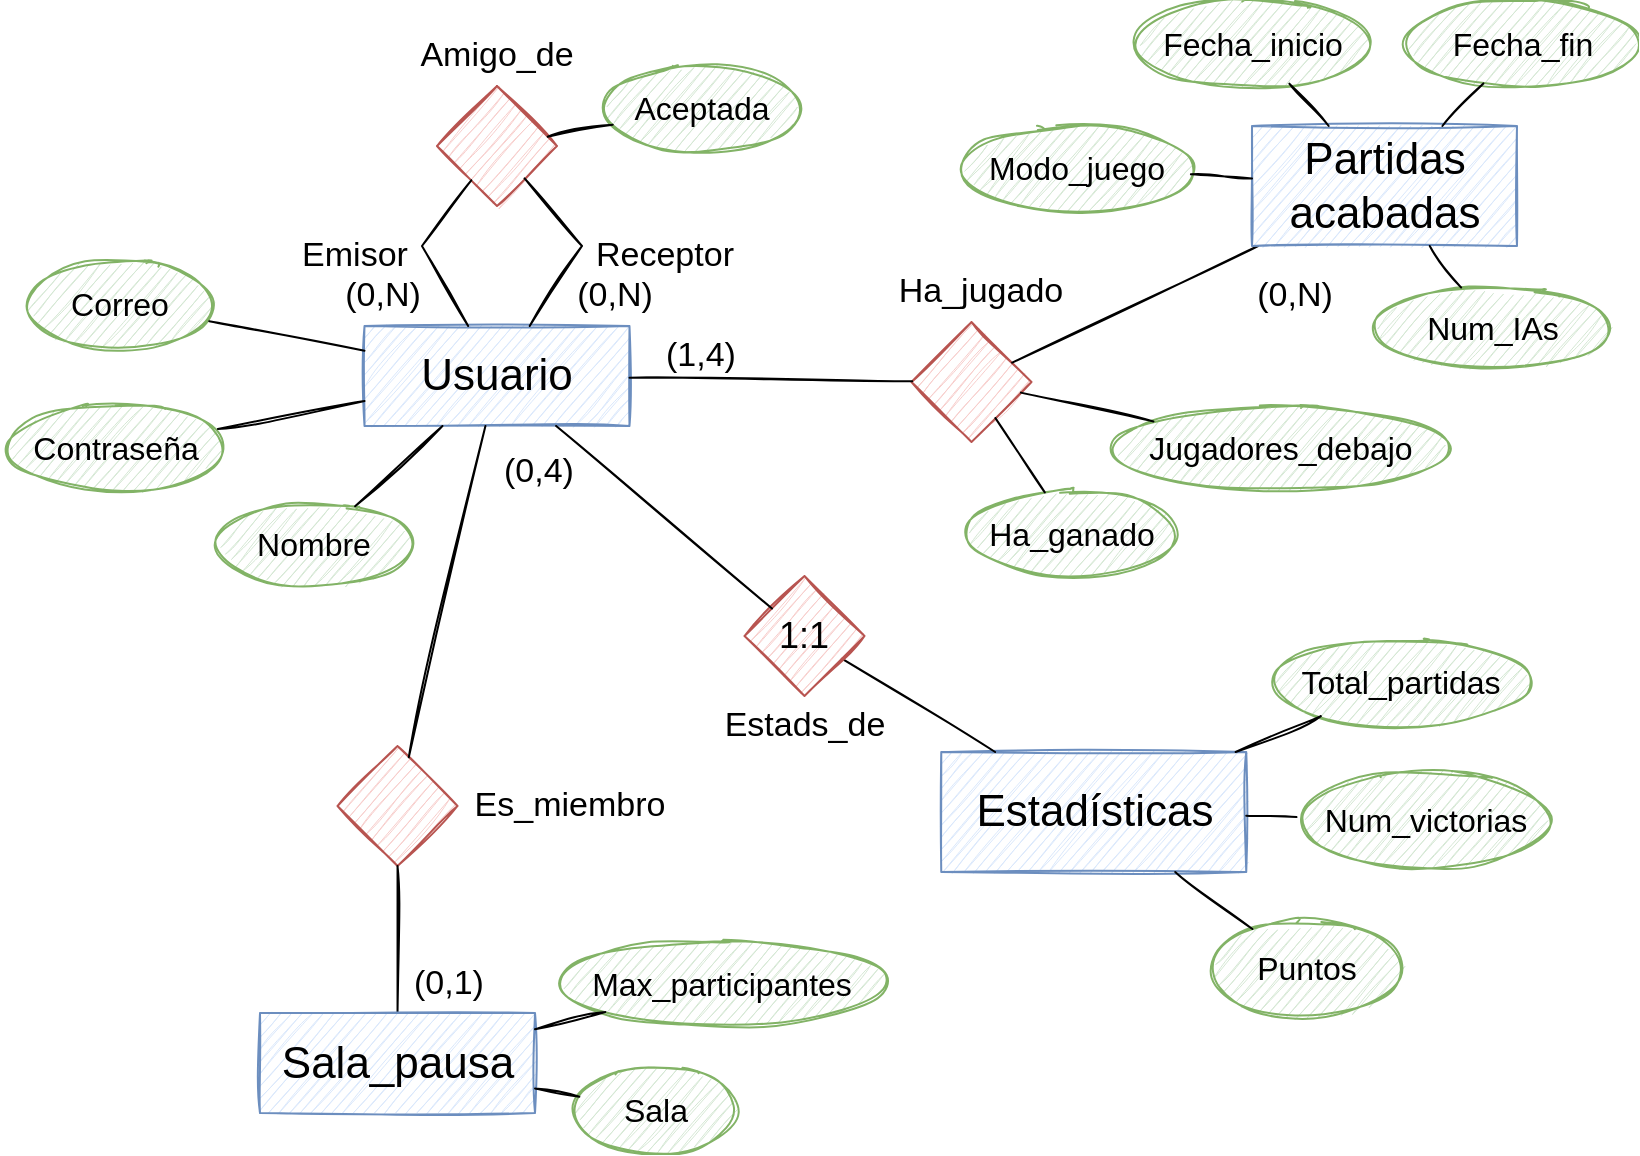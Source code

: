 <mxfile version="16.5.1" type="device" pages="3"><diagram id="R2lEEEUBdFMjLlhIrx00" name="Esquema E/R"><mxGraphModel dx="2802" dy="1965" grid="1" gridSize="10" guides="1" tooltips="1" connect="1" arrows="1" fold="1" page="1" pageScale="1" pageWidth="850" pageHeight="1100" background="none" math="0" shadow="0" extFonts="Permanent Marker^https://fonts.googleapis.com/css?family=Permanent+Marker"><root><mxCell id="0"/><mxCell id="1" parent="0"/><mxCell id="PcrX79Uv9mxXDJFibq5j-2" value="Usuario" style="whiteSpace=wrap;html=1;fontSize=22;fillColor=#dae8fc;strokeColor=#6c8ebf;sketch=1;" parent="1" vertex="1"><mxGeometry x="-1378.75" y="-780" width="132.5" height="50" as="geometry"/></mxCell><mxCell id="PcrX79Uv9mxXDJFibq5j-13" value="Contraseña" style="ellipse;whiteSpace=wrap;html=1;shadow=0;glass=0;fontSize=16;fillColor=#d5e8d4;strokeColor=#82b366;sketch=1;" parent="1" vertex="1"><mxGeometry x="-1560" y="-740.5" width="113.75" height="43" as="geometry"/></mxCell><mxCell id="PcrX79Uv9mxXDJFibq5j-15" style="rounded=0;orthogonalLoop=1;jettySize=auto;html=1;endArrow=none;endFill=0;sketch=1;" parent="1" source="PcrX79Uv9mxXDJFibq5j-13" target="PcrX79Uv9mxXDJFibq5j-2" edge="1"><mxGeometry relative="1" as="geometry"><mxPoint x="-1247.83" y="-732.645" as="sourcePoint"/><mxPoint x="-1295.87" y="-716.062" as="targetPoint"/></mxGeometry></mxCell><mxCell id="PcrX79Uv9mxXDJFibq5j-18" value="" style="rhombus;whiteSpace=wrap;html=1;fontSize=18;fillColor=#f8cecc;strokeColor=#b85450;sketch=1;" parent="1" vertex="1"><mxGeometry x="-1392.24" y="-570" width="60" height="60" as="geometry"/></mxCell><mxCell id="PcrX79Uv9mxXDJFibq5j-19" value="" style="rounded=0;orthogonalLoop=1;jettySize=auto;html=1;endArrow=none;endFill=0;sketch=1;" parent="1" source="PcrX79Uv9mxXDJFibq5j-18" target="PcrX79Uv9mxXDJFibq5j-2" edge="1"><mxGeometry relative="1" as="geometry"><mxPoint x="-1526.885" y="-773.255" as="sourcePoint"/><mxPoint x="-1586.002" y="-941.07" as="targetPoint"/></mxGeometry></mxCell><mxCell id="PcrX79Uv9mxXDJFibq5j-20" value="" style="rounded=0;orthogonalLoop=1;jettySize=auto;html=1;endArrow=none;endFill=0;sketch=1;startArrow=none;startFill=0;startSize=10;endSize=13;" parent="1" source="PcrX79Uv9mxXDJFibq5j-18" target="G5YmVYQxCGlcLifEDG54-26" edge="1"><mxGeometry relative="1" as="geometry"><mxPoint x="-1362.249" y="-490.001" as="sourcePoint"/><mxPoint x="-1370.924" y="-330" as="targetPoint"/></mxGeometry></mxCell><mxCell id="PcrX79Uv9mxXDJFibq5j-21" value="Es_miembro" style="text;html=1;strokeColor=none;fillColor=none;align=center;verticalAlign=middle;whiteSpace=wrap;rounded=0;fontSize=17;" parent="1" vertex="1"><mxGeometry x="-1316" y="-555" width="80" height="30" as="geometry"/></mxCell><mxCell id="PcrX79Uv9mxXDJFibq5j-22" value="Correo" style="ellipse;whiteSpace=wrap;html=1;shadow=0;glass=0;fontSize=16;fillColor=#d5e8d4;strokeColor=#82b366;sketch=1;" parent="1" vertex="1"><mxGeometry x="-1548.75" y="-812" width="96.25" height="42.5" as="geometry"/></mxCell><mxCell id="PcrX79Uv9mxXDJFibq5j-23" style="rounded=0;orthogonalLoop=1;jettySize=auto;html=1;endArrow=none;endFill=0;sketch=1;" parent="1" source="PcrX79Uv9mxXDJFibq5j-22" target="PcrX79Uv9mxXDJFibq5j-2" edge="1"><mxGeometry relative="1" as="geometry"><mxPoint x="-1250.915" y="-791.151" as="sourcePoint"/><mxPoint x="-1276.518" y="-767.5" as="targetPoint"/></mxGeometry></mxCell><mxCell id="PcrX79Uv9mxXDJFibq5j-29" value="" style="rhombus;whiteSpace=wrap;html=1;fontSize=18;fillColor=#f8cecc;strokeColor=#b85450;sketch=1;" parent="1" vertex="1"><mxGeometry x="-1105.25" y="-782" width="60" height="60" as="geometry"/></mxCell><mxCell id="PcrX79Uv9mxXDJFibq5j-30" value="Ha_jugado" style="text;html=1;strokeColor=none;fillColor=none;align=center;verticalAlign=middle;whiteSpace=wrap;rounded=0;fontSize=17;" parent="1" vertex="1"><mxGeometry x="-1112.5" y="-812" width="82.5" height="30" as="geometry"/></mxCell><mxCell id="PcrX79Uv9mxXDJFibq5j-31" value="" style="rounded=0;orthogonalLoop=1;jettySize=auto;html=1;endArrow=none;endFill=0;sketch=1;" parent="1" source="PcrX79Uv9mxXDJFibq5j-29" target="PcrX79Uv9mxXDJFibq5j-2" edge="1"><mxGeometry relative="1" as="geometry"><mxPoint x="-1302.75" y="-623.5" as="sourcePoint"/><mxPoint x="-1303.54" y="-717.5" as="targetPoint"/></mxGeometry></mxCell><mxCell id="PcrX79Uv9mxXDJFibq5j-32" value="" style="rounded=0;orthogonalLoop=1;jettySize=auto;html=1;endArrow=none;endFill=0;sketch=1;startArrow=none;startFill=0;strokeWidth=1;targetPerimeterSpacing=0;sourcePerimeterSpacing=0;endSize=6;startSize=10;" parent="1" source="G5YmVYQxCGlcLifEDG54-3" target="PcrX79Uv9mxXDJFibq5j-29" edge="1"><mxGeometry relative="1" as="geometry"><mxPoint x="-1108.581" y="-713.169" as="sourcePoint"/><mxPoint x="-1237.5" y="-732.544" as="targetPoint"/></mxGeometry></mxCell><mxCell id="G5YmVYQxCGlcLifEDG54-1" value="Nombre" style="ellipse;whiteSpace=wrap;html=1;shadow=0;glass=0;fontSize=16;fillColor=#d5e8d4;strokeColor=#82b366;sketch=1;" parent="1" vertex="1"><mxGeometry x="-1452.5" y="-692" width="96.25" height="42.5" as="geometry"/></mxCell><mxCell id="G5YmVYQxCGlcLifEDG54-2" style="rounded=0;orthogonalLoop=1;jettySize=auto;html=1;endArrow=none;endFill=0;sketch=1;" parent="1" source="G5YmVYQxCGlcLifEDG54-1" target="PcrX79Uv9mxXDJFibq5j-2" edge="1"><mxGeometry relative="1" as="geometry"><mxPoint x="-1325.341" y="-817.697" as="sourcePoint"/><mxPoint x="-1310.333" y="-770" as="targetPoint"/></mxGeometry></mxCell><mxCell id="G5YmVYQxCGlcLifEDG54-3" value="Partidas acabadas" style="whiteSpace=wrap;html=1;fontSize=22;fillColor=#dae8fc;strokeColor=#6c8ebf;sketch=1;" parent="1" vertex="1"><mxGeometry x="-935" y="-880" width="132.5" height="60" as="geometry"/></mxCell><mxCell id="G5YmVYQxCGlcLifEDG54-4" value="" style="rhombus;whiteSpace=wrap;html=1;fontSize=18;fillColor=#f8cecc;strokeColor=#b85450;sketch=1;" parent="1" vertex="1"><mxGeometry x="-1342.5" y="-900" width="60" height="60" as="geometry"/></mxCell><mxCell id="G5YmVYQxCGlcLifEDG54-5" style="rounded=0;orthogonalLoop=1;jettySize=auto;html=1;endArrow=none;endFill=0;sketch=1;" parent="1" source="G5YmVYQxCGlcLifEDG54-4" target="PcrX79Uv9mxXDJFibq5j-2" edge="1"><mxGeometry relative="1" as="geometry"><mxPoint x="-1414.855" y="-792.595" as="sourcePoint"/><mxPoint x="-1361.801" y="-770" as="targetPoint"/><Array as="points"><mxPoint x="-1350" y="-820"/></Array></mxGeometry></mxCell><mxCell id="G5YmVYQxCGlcLifEDG54-6" style="rounded=0;orthogonalLoop=1;jettySize=auto;html=1;endArrow=none;endFill=0;sketch=1;" parent="1" source="G5YmVYQxCGlcLifEDG54-4" target="PcrX79Uv9mxXDJFibq5j-2" edge="1"><mxGeometry relative="1" as="geometry"><mxPoint x="-1314.038" y="-841.538" as="sourcePoint"/><mxPoint x="-1319.545" y="-770" as="targetPoint"/><Array as="points"><mxPoint x="-1270" y="-820"/></Array></mxGeometry></mxCell><mxCell id="G5YmVYQxCGlcLifEDG54-7" value="Amigo_de" style="text;html=1;strokeColor=none;fillColor=none;align=center;verticalAlign=middle;whiteSpace=wrap;rounded=0;fontSize=17;" parent="1" vertex="1"><mxGeometry x="-1353.12" y="-930" width="81.25" height="30" as="geometry"/></mxCell><mxCell id="G5YmVYQxCGlcLifEDG54-8" value="Aceptada" style="ellipse;whiteSpace=wrap;html=1;shadow=0;glass=0;fontSize=16;fillColor=#d5e8d4;strokeColor=#82b366;sketch=1;" parent="1" vertex="1"><mxGeometry x="-1258.25" y="-910" width="96.25" height="42.5" as="geometry"/></mxCell><mxCell id="G5YmVYQxCGlcLifEDG54-11" style="rounded=0;orthogonalLoop=1;jettySize=auto;html=1;endArrow=none;endFill=0;sketch=1;" parent="1" source="G5YmVYQxCGlcLifEDG54-8" target="G5YmVYQxCGlcLifEDG54-4" edge="1"><mxGeometry relative="1" as="geometry"><mxPoint x="-1415.019" y="-792.539" as="sourcePoint"/><mxPoint x="-1361.801" y="-770" as="targetPoint"/></mxGeometry></mxCell><mxCell id="G5YmVYQxCGlcLifEDG54-12" value="(0,N)" style="text;html=1;strokeColor=none;fillColor=none;align=center;verticalAlign=middle;whiteSpace=wrap;rounded=0;fontSize=17;" parent="1" vertex="1"><mxGeometry x="-1410" y="-810" width="81.25" height="30" as="geometry"/></mxCell><mxCell id="G5YmVYQxCGlcLifEDG54-13" value="(0,N)" style="text;html=1;strokeColor=none;fillColor=none;align=center;verticalAlign=middle;whiteSpace=wrap;rounded=0;fontSize=17;" parent="1" vertex="1"><mxGeometry x="-1293.75" y="-810" width="81.25" height="30" as="geometry"/></mxCell><mxCell id="G5YmVYQxCGlcLifEDG54-14" value="Receptor" style="text;html=1;strokeColor=none;fillColor=none;align=center;verticalAlign=middle;whiteSpace=wrap;rounded=0;fontSize=17;" parent="1" vertex="1"><mxGeometry x="-1268.75" y="-830" width="81.25" height="30" as="geometry"/></mxCell><mxCell id="G5YmVYQxCGlcLifEDG54-15" value="Emisor" style="text;html=1;strokeColor=none;fillColor=none;align=center;verticalAlign=middle;whiteSpace=wrap;rounded=0;fontSize=17;" parent="1" vertex="1"><mxGeometry x="-1423.75" y="-830" width="81.25" height="30" as="geometry"/></mxCell><mxCell id="G5YmVYQxCGlcLifEDG54-16" value="Fecha_inicio" style="ellipse;whiteSpace=wrap;html=1;shadow=0;glass=0;fontSize=16;fillColor=#d5e8d4;strokeColor=#82b366;sketch=1;" parent="1" vertex="1"><mxGeometry x="-992.5" y="-942.5" width="115" height="42.5" as="geometry"/></mxCell><mxCell id="G5YmVYQxCGlcLifEDG54-17" value="Fecha_fin" style="ellipse;whiteSpace=wrap;html=1;shadow=0;glass=0;fontSize=16;fillColor=#d5e8d4;strokeColor=#82b366;sketch=1;" parent="1" vertex="1"><mxGeometry x="-857.5" y="-942.5" width="115" height="42.5" as="geometry"/></mxCell><mxCell id="G5YmVYQxCGlcLifEDG54-18" style="rounded=0;orthogonalLoop=1;jettySize=auto;html=1;endArrow=none;endFill=0;sketch=1;" parent="1" source="G5YmVYQxCGlcLifEDG54-3" target="G5YmVYQxCGlcLifEDG54-16" edge="1"><mxGeometry relative="1" as="geometry"><mxPoint x="-1436.249" y="-702.607" as="sourcePoint"/><mxPoint x="-1368.75" y="-724.109" as="targetPoint"/></mxGeometry></mxCell><mxCell id="G5YmVYQxCGlcLifEDG54-19" style="rounded=0;orthogonalLoop=1;jettySize=auto;html=1;endArrow=none;endFill=0;sketch=1;" parent="1" source="G5YmVYQxCGlcLifEDG54-3" target="G5YmVYQxCGlcLifEDG54-17" edge="1"><mxGeometry relative="1" as="geometry"><mxPoint x="-886.65" y="-870.0" as="sourcePoint"/><mxPoint x="-906.321" y="-891.152" as="targetPoint"/></mxGeometry></mxCell><mxCell id="G5YmVYQxCGlcLifEDG54-20" value="(1,4)" style="text;html=1;strokeColor=none;fillColor=none;align=center;verticalAlign=middle;whiteSpace=wrap;rounded=0;fontSize=17;" parent="1" vertex="1"><mxGeometry x="-1250.75" y="-780" width="81.25" height="30" as="geometry"/></mxCell><mxCell id="G5YmVYQxCGlcLifEDG54-21" value="(0,N)" style="text;html=1;strokeColor=none;fillColor=none;align=center;verticalAlign=middle;whiteSpace=wrap;rounded=0;fontSize=17;" parent="1" vertex="1"><mxGeometry x="-953.75" y="-810" width="81.25" height="30" as="geometry"/></mxCell><mxCell id="G5YmVYQxCGlcLifEDG54-22" value="Num_IAs" style="ellipse;whiteSpace=wrap;html=1;shadow=0;glass=0;fontSize=16;fillColor=#d5e8d4;strokeColor=#82b366;sketch=1;" parent="1" vertex="1"><mxGeometry x="-872.5" y="-800" width="115" height="42.5" as="geometry"/></mxCell><mxCell id="G5YmVYQxCGlcLifEDG54-23" style="rounded=0;orthogonalLoop=1;jettySize=auto;html=1;endArrow=none;endFill=0;sketch=1;" parent="1" source="G5YmVYQxCGlcLifEDG54-3" target="G5YmVYQxCGlcLifEDG54-22" edge="1"><mxGeometry relative="1" as="geometry"><mxPoint x="-829.8" y="-870.0" as="sourcePoint"/><mxPoint x="-809.31" y="-891.234" as="targetPoint"/></mxGeometry></mxCell><mxCell id="G5YmVYQxCGlcLifEDG54-24" value="Jugadores_debajo" style="ellipse;whiteSpace=wrap;html=1;shadow=0;glass=0;fontSize=16;fillColor=#d5e8d4;strokeColor=#82b366;sketch=1;" parent="1" vertex="1"><mxGeometry x="-1003.12" y="-740" width="165" height="42.5" as="geometry"/></mxCell><mxCell id="G5YmVYQxCGlcLifEDG54-25" value="" style="rounded=0;orthogonalLoop=1;jettySize=auto;html=1;endArrow=none;endFill=0;sketch=1;" parent="1" source="G5YmVYQxCGlcLifEDG54-24" target="PcrX79Uv9mxXDJFibq5j-29" edge="1"><mxGeometry relative="1" as="geometry"><mxPoint x="-1302.5" y="-596" as="sourcePoint"/><mxPoint x="-1302.5" y="-720" as="targetPoint"/></mxGeometry></mxCell><mxCell id="G5YmVYQxCGlcLifEDG54-26" value="Sala_pausa" style="whiteSpace=wrap;html=1;fontSize=22;fillColor=#dae8fc;strokeColor=#6c8ebf;sketch=1;" parent="1" vertex="1"><mxGeometry x="-1431" y="-436.5" width="137.51" height="50" as="geometry"/></mxCell><mxCell id="G5YmVYQxCGlcLifEDG54-28" value="Modo_juego" style="ellipse;whiteSpace=wrap;html=1;shadow=0;glass=0;fontSize=16;fillColor=#d5e8d4;strokeColor=#82b366;sketch=1;" parent="1" vertex="1"><mxGeometry x="-1080" y="-880" width="115" height="42.5" as="geometry"/></mxCell><mxCell id="G5YmVYQxCGlcLifEDG54-29" style="rounded=0;orthogonalLoop=1;jettySize=auto;html=1;endArrow=none;endFill=0;sketch=1;" parent="1" source="G5YmVYQxCGlcLifEDG54-28" target="G5YmVYQxCGlcLifEDG54-3" edge="1"><mxGeometry relative="1" as="geometry"><mxPoint x="-836.101" y="-810.0" as="sourcePoint"/><mxPoint x="-820.414" y="-789.222" as="targetPoint"/></mxGeometry></mxCell><mxCell id="G5YmVYQxCGlcLifEDG54-30" value="Max_participantes" style="ellipse;whiteSpace=wrap;html=1;shadow=0;glass=0;fontSize=16;fillColor=#d5e8d4;strokeColor=#82b366;sketch=1;" parent="1" vertex="1"><mxGeometry x="-1279.75" y="-472.75" width="160" height="42.5" as="geometry"/></mxCell><mxCell id="G5YmVYQxCGlcLifEDG54-31" value="" style="rounded=0;orthogonalLoop=1;jettySize=auto;html=1;endArrow=none;endFill=0;sketch=1;" parent="1" source="G5YmVYQxCGlcLifEDG54-26" target="G5YmVYQxCGlcLifEDG54-30" edge="1"><mxGeometry relative="1" as="geometry"><mxPoint x="-1352.25" y="-525" as="sourcePoint"/><mxPoint x="-1352.25" y="-649" as="targetPoint"/></mxGeometry></mxCell><mxCell id="G5YmVYQxCGlcLifEDG54-32" value="Sala" style="ellipse;whiteSpace=wrap;html=1;shadow=0;glass=0;fontSize=16;fillColor=#d5e8d4;strokeColor=#82b366;sketch=1;" parent="1" vertex="1"><mxGeometry x="-1273.5" y="-409" width="80" height="42.5" as="geometry"/></mxCell><mxCell id="G5YmVYQxCGlcLifEDG54-33" value="" style="rounded=0;orthogonalLoop=1;jettySize=auto;html=1;endArrow=none;endFill=0;sketch=1;" parent="1" source="G5YmVYQxCGlcLifEDG54-26" target="G5YmVYQxCGlcLifEDG54-32" edge="1"><mxGeometry relative="1" as="geometry"><mxPoint x="-1302.24" y="-416.356" as="sourcePoint"/><mxPoint x="-1235.424" y="-432.868" as="targetPoint"/></mxGeometry></mxCell><mxCell id="G5YmVYQxCGlcLifEDG54-34" value="(0,4)" style="text;html=1;strokeColor=none;fillColor=none;align=center;verticalAlign=middle;whiteSpace=wrap;rounded=0;fontSize=17;" parent="1" vertex="1"><mxGeometry x="-1332" y="-722" width="81.25" height="30" as="geometry"/></mxCell><mxCell id="G5YmVYQxCGlcLifEDG54-35" value="(0,1)" style="text;html=1;strokeColor=none;fillColor=none;align=center;verticalAlign=middle;whiteSpace=wrap;rounded=0;fontSize=17;" parent="1" vertex="1"><mxGeometry x="-1377.25" y="-466.5" width="81.25" height="30" as="geometry"/></mxCell><mxCell id="it0OEHKt9xDuze8iecUR-1" value="Estadísticas" style="whiteSpace=wrap;html=1;fontSize=22;fillColor=#dae8fc;strokeColor=#6c8ebf;sketch=1;" parent="1" vertex="1"><mxGeometry x="-1090.37" y="-567" width="152.5" height="60" as="geometry"/></mxCell><mxCell id="it0OEHKt9xDuze8iecUR-4" value="Total_partidas" style="ellipse;whiteSpace=wrap;html=1;shadow=0;glass=0;fontSize=16;fillColor=#d5e8d4;strokeColor=#82b366;sketch=1;" parent="1" vertex="1"><mxGeometry x="-927.87" y="-623.25" width="135" height="42.5" as="geometry"/></mxCell><mxCell id="it0OEHKt9xDuze8iecUR-7" value="" style="rounded=0;orthogonalLoop=1;jettySize=auto;html=1;endArrow=none;endFill=0;sketch=1;" parent="1" source="it0OEHKt9xDuze8iecUR-4" target="it0OEHKt9xDuze8iecUR-1" edge="1"><mxGeometry relative="1" as="geometry"><mxPoint x="-1078.995" y="-664.375" as="sourcePoint"/><mxPoint x="-1220.37" y="-666.162" as="targetPoint"/></mxGeometry></mxCell><mxCell id="it0OEHKt9xDuze8iecUR-8" value="Num_victorias" style="ellipse;whiteSpace=wrap;html=1;shadow=0;glass=0;fontSize=16;fillColor=#d5e8d4;strokeColor=#82b366;sketch=1;" parent="1" vertex="1"><mxGeometry x="-912.87" y="-558.5" width="130" height="51" as="geometry"/></mxCell><mxCell id="it0OEHKt9xDuze8iecUR-9" value="" style="rounded=0;orthogonalLoop=1;jettySize=auto;html=1;endArrow=none;endFill=0;sketch=1;" parent="1" source="it0OEHKt9xDuze8iecUR-8" target="it0OEHKt9xDuze8iecUR-1" edge="1"><mxGeometry relative="1" as="geometry"><mxPoint x="-891.06" y="-558.187" as="sourcePoint"/><mxPoint x="-927.87" y="-549.64" as="targetPoint"/></mxGeometry></mxCell><mxCell id="it0OEHKt9xDuze8iecUR-10" value="Puntos" style="ellipse;whiteSpace=wrap;html=1;shadow=0;glass=0;fontSize=16;fillColor=#d5e8d4;strokeColor=#82b366;sketch=1;" parent="1" vertex="1"><mxGeometry x="-954.12" y="-483" width="92.5" height="48.5" as="geometry"/></mxCell><mxCell id="it0OEHKt9xDuze8iecUR-11" value="" style="rounded=0;orthogonalLoop=1;jettySize=auto;html=1;endArrow=none;endFill=0;sketch=1;" parent="1" source="it0OEHKt9xDuze8iecUR-10" target="it0OEHKt9xDuze8iecUR-1" edge="1"><mxGeometry relative="1" as="geometry"><mxPoint x="-891.06" y="-558.187" as="sourcePoint"/><mxPoint x="-927.87" y="-549.64" as="targetPoint"/></mxGeometry></mxCell><mxCell id="it0OEHKt9xDuze8iecUR-12" value="" style="rounded=0;orthogonalLoop=1;jettySize=auto;html=1;endArrow=none;endFill=0;sketch=1;" parent="1" source="it0OEHKt9xDuze8iecUR-1" target="it0OEHKt9xDuze8iecUR-13" edge="1"><mxGeometry relative="1" as="geometry"><mxPoint x="-1094.875" y="-742.375" as="sourcePoint"/><mxPoint x="-1110" y="-680" as="targetPoint"/></mxGeometry></mxCell><mxCell id="it0OEHKt9xDuze8iecUR-13" value="1:1" style="rhombus;whiteSpace=wrap;html=1;fontSize=18;fillColor=#f8cecc;strokeColor=#b85450;sketch=1;" parent="1" vertex="1"><mxGeometry x="-1188.75" y="-655" width="60" height="60" as="geometry"/></mxCell><mxCell id="it0OEHKt9xDuze8iecUR-14" value="" style="rounded=0;orthogonalLoop=1;jettySize=auto;html=1;endArrow=none;endFill=0;sketch=1;" parent="1" source="it0OEHKt9xDuze8iecUR-13" target="PcrX79Uv9mxXDJFibq5j-2" edge="1"><mxGeometry relative="1" as="geometry"><mxPoint x="-1025" y="-619.516" as="sourcePoint"/><mxPoint x="-1082.122" y="-641.628" as="targetPoint"/></mxGeometry></mxCell><mxCell id="it0OEHKt9xDuze8iecUR-15" value="Estads_de" style="text;html=1;strokeColor=none;fillColor=none;align=center;verticalAlign=middle;whiteSpace=wrap;rounded=0;fontSize=17;" parent="1" vertex="1"><mxGeometry x="-1200" y="-595" width="82.5" height="30" as="geometry"/></mxCell><mxCell id="YQPlUjfz-SxZimcWfyGC-1" value="Ha_ganado" style="ellipse;whiteSpace=wrap;html=1;shadow=0;glass=0;fontSize=16;fillColor=#d5e8d4;strokeColor=#82b366;sketch=1;" parent="1" vertex="1"><mxGeometry x="-1080" y="-697.5" width="110" height="42.5" as="geometry"/></mxCell><mxCell id="YQPlUjfz-SxZimcWfyGC-2" value="" style="rounded=0;orthogonalLoop=1;jettySize=auto;html=1;endArrow=none;endFill=0;sketch=1;" parent="1" source="YQPlUjfz-SxZimcWfyGC-1" target="PcrX79Uv9mxXDJFibq5j-29" edge="1"><mxGeometry relative="1" as="geometry"><mxPoint x="-1007.163" y="-728.947" as="sourcePoint"/><mxPoint x="-1040.535" y="-736.715" as="targetPoint"/></mxGeometry></mxCell></root></mxGraphModel></diagram><diagram id="3LlRYMJCVoIEvW4PPxuh" name="Modelo relacional"><mxGraphModel dx="2572" dy="721" grid="1" gridSize="10" guides="0" tooltips="1" connect="1" arrows="1" fold="1" page="1" pageScale="1" pageWidth="827" pageHeight="1169" math="0" shadow="0"><root><mxCell id="L-5UH9cY-M5LBF8JB47T-0"/><mxCell id="L-5UH9cY-M5LBF8JB47T-1" parent="L-5UH9cY-M5LBF8JB47T-0"/><mxCell id="6rrD0laVCh6_8e9h2OQB-0" value="usuarios" style="shape=table;startSize=30;container=1;collapsible=1;childLayout=tableLayout;fixedRows=1;rowLines=0;fontStyle=1;align=center;resizeLast=1;fillColor=#dae8fc;strokeColor=#6c8ebf;sketch=1;" parent="L-5UH9cY-M5LBF8JB47T-1" vertex="1"><mxGeometry x="-1540" y="80" width="150" height="240" as="geometry"><mxRectangle x="270" y="120" width="100" height="30" as="alternateBounds"/></mxGeometry></mxCell><mxCell id="6rrD0laVCh6_8e9h2OQB-1" style="edgeStyle=orthogonalEdgeStyle;rounded=0;orthogonalLoop=1;jettySize=auto;html=1;entryX=0;entryY=0.5;entryDx=0;entryDy=0;" parent="6rrD0laVCh6_8e9h2OQB-0" source="6rrD0laVCh6_8e9h2OQB-5" edge="1"><mxGeometry relative="1" as="geometry"><Array as="points"><mxPoint x="-20" y="50"/><mxPoint x="-20" y="195"/></Array></mxGeometry></mxCell><mxCell id="6rrD0laVCh6_8e9h2OQB-2" style="shape=partialRectangle;collapsible=0;dropTarget=0;pointerEvents=0;fillColor=none;top=0;left=0;bottom=1;right=0;points=[[0,0.5],[1,0.5]];portConstraint=eastwest;strokeColor=none;" parent="6rrD0laVCh6_8e9h2OQB-0" vertex="1"><mxGeometry y="30" width="150" height="30" as="geometry"/></mxCell><mxCell id="6rrD0laVCh6_8e9h2OQB-3" value="PK" style="shape=partialRectangle;connectable=0;fillColor=none;top=0;left=0;bottom=0;right=0;fontStyle=1;overflow=hidden;" parent="6rrD0laVCh6_8e9h2OQB-2" vertex="1"><mxGeometry width="40" height="30" as="geometry"><mxRectangle width="40" height="30" as="alternateBounds"/></mxGeometry></mxCell><mxCell id="6rrD0laVCh6_8e9h2OQB-4" value="id" style="shape=partialRectangle;connectable=0;top=0;left=0;bottom=0;right=0;align=left;spacingLeft=6;fontStyle=5;overflow=hidden;fillColor=none;" parent="6rrD0laVCh6_8e9h2OQB-2" vertex="1"><mxGeometry x="40" width="110" height="30" as="geometry"><mxRectangle width="110" height="30" as="alternateBounds"/></mxGeometry></mxCell><mxCell id="6rrD0laVCh6_8e9h2OQB-14" style="shape=partialRectangle;collapsible=0;dropTarget=0;pointerEvents=0;fillColor=none;top=0;left=0;bottom=1;right=0;points=[[0,0.5],[1,0.5]];portConstraint=eastwest;strokeColor=none;" parent="6rrD0laVCh6_8e9h2OQB-0" vertex="1"><mxGeometry y="60" width="150" height="30" as="geometry"/></mxCell><mxCell id="6rrD0laVCh6_8e9h2OQB-15" value="" style="shape=partialRectangle;connectable=0;fillColor=none;top=0;left=0;bottom=0;right=0;fontStyle=0;overflow=hidden;" parent="6rrD0laVCh6_8e9h2OQB-14" vertex="1"><mxGeometry width="40" height="30" as="geometry"><mxRectangle width="40" height="30" as="alternateBounds"/></mxGeometry></mxCell><mxCell id="6rrD0laVCh6_8e9h2OQB-16" value="nombre" style="shape=partialRectangle;connectable=0;fillColor=none;top=0;left=0;bottom=0;right=0;align=left;spacingLeft=6;fontStyle=0;overflow=hidden;" parent="6rrD0laVCh6_8e9h2OQB-14" vertex="1"><mxGeometry x="40" width="110" height="30" as="geometry"><mxRectangle width="110" height="30" as="alternateBounds"/></mxGeometry></mxCell><mxCell id="6rrD0laVCh6_8e9h2OQB-5" value="" style="shape=partialRectangle;collapsible=0;dropTarget=0;pointerEvents=0;fillColor=none;top=0;left=0;bottom=1;right=0;points=[[0,0.5],[1,0.5]];portConstraint=eastwest;strokeColor=none;" parent="6rrD0laVCh6_8e9h2OQB-0" vertex="1"><mxGeometry y="90" width="150" height="30" as="geometry"/></mxCell><mxCell id="6rrD0laVCh6_8e9h2OQB-6" value="" style="shape=partialRectangle;connectable=0;fillColor=none;top=0;left=0;bottom=0;right=0;fontStyle=0;overflow=hidden;" parent="6rrD0laVCh6_8e9h2OQB-5" vertex="1"><mxGeometry width="40" height="30" as="geometry"><mxRectangle width="40" height="30" as="alternateBounds"/></mxGeometry></mxCell><mxCell id="6rrD0laVCh6_8e9h2OQB-7" value="correo" style="shape=partialRectangle;connectable=0;fillColor=none;top=0;left=0;bottom=0;right=0;align=left;spacingLeft=6;fontStyle=0;overflow=hidden;" parent="6rrD0laVCh6_8e9h2OQB-5" vertex="1"><mxGeometry x="40" width="110" height="30" as="geometry"><mxRectangle width="110" height="30" as="alternateBounds"/></mxGeometry></mxCell><mxCell id="6rrD0laVCh6_8e9h2OQB-8" style="shape=partialRectangle;collapsible=0;dropTarget=0;pointerEvents=0;fillColor=none;top=0;left=0;bottom=1;right=0;points=[[0,0.5],[1,0.5]];portConstraint=eastwest;strokeColor=none;" parent="6rrD0laVCh6_8e9h2OQB-0" vertex="1"><mxGeometry y="120" width="150" height="30" as="geometry"/></mxCell><mxCell id="6rrD0laVCh6_8e9h2OQB-9" value="" style="shape=partialRectangle;connectable=0;fillColor=none;top=0;left=0;bottom=0;right=0;fontStyle=0;overflow=hidden;" parent="6rrD0laVCh6_8e9h2OQB-8" vertex="1"><mxGeometry width="40" height="30" as="geometry"><mxRectangle width="40" height="30" as="alternateBounds"/></mxGeometry></mxCell><mxCell id="6rrD0laVCh6_8e9h2OQB-10" value="contrasenna" style="shape=partialRectangle;connectable=0;fillColor=none;top=0;left=0;bottom=0;right=0;align=left;spacingLeft=6;fontStyle=0;overflow=hidden;" parent="6rrD0laVCh6_8e9h2OQB-8" vertex="1"><mxGeometry x="40" width="110" height="30" as="geometry"><mxRectangle width="110" height="30" as="alternateBounds"/></mxGeometry></mxCell><mxCell id="5VEYiaObArWnQpjkFE-m-3" style="shape=partialRectangle;collapsible=0;dropTarget=0;pointerEvents=0;fillColor=none;top=0;left=0;bottom=1;right=0;points=[[0,0.5],[1,0.5]];portConstraint=eastwest;strokeColor=none;" parent="6rrD0laVCh6_8e9h2OQB-0" vertex="1"><mxGeometry y="150" width="150" height="30" as="geometry"/></mxCell><mxCell id="5VEYiaObArWnQpjkFE-m-4" style="shape=partialRectangle;connectable=0;fillColor=none;top=0;left=0;bottom=0;right=0;fontStyle=0;overflow=hidden;" parent="5VEYiaObArWnQpjkFE-m-3" vertex="1"><mxGeometry width="40" height="30" as="geometry"><mxRectangle width="40" height="30" as="alternateBounds"/></mxGeometry></mxCell><mxCell id="5VEYiaObArWnQpjkFE-m-5" value="puntos" style="shape=partialRectangle;connectable=0;fillColor=none;top=0;left=0;bottom=0;right=0;align=left;spacingLeft=6;fontStyle=0;overflow=hidden;" parent="5VEYiaObArWnQpjkFE-m-3" vertex="1"><mxGeometry x="40" width="110" height="30" as="geometry"><mxRectangle width="110" height="30" as="alternateBounds"/></mxGeometry></mxCell><mxCell id="5VEYiaObArWnQpjkFE-m-9" style="shape=partialRectangle;collapsible=0;dropTarget=0;pointerEvents=0;fillColor=none;top=0;left=0;bottom=1;right=0;points=[[0,0.5],[1,0.5]];portConstraint=eastwest;strokeColor=none;" parent="6rrD0laVCh6_8e9h2OQB-0" vertex="1"><mxGeometry y="180" width="150" height="30" as="geometry"/></mxCell><mxCell id="5VEYiaObArWnQpjkFE-m-10" style="shape=partialRectangle;connectable=0;fillColor=none;top=0;left=0;bottom=0;right=0;fontStyle=0;overflow=hidden;" parent="5VEYiaObArWnQpjkFE-m-9" vertex="1"><mxGeometry width="40" height="30" as="geometry"><mxRectangle width="40" height="30" as="alternateBounds"/></mxGeometry></mxCell><mxCell id="5VEYiaObArWnQpjkFE-m-11" value="total_partidas" style="shape=partialRectangle;connectable=0;fillColor=none;top=0;left=0;bottom=0;right=0;align=left;spacingLeft=6;fontStyle=0;overflow=hidden;" parent="5VEYiaObArWnQpjkFE-m-9" vertex="1"><mxGeometry x="40" width="110" height="30" as="geometry"><mxRectangle width="110" height="30" as="alternateBounds"/></mxGeometry></mxCell><mxCell id="5VEYiaObArWnQpjkFE-m-6" style="shape=partialRectangle;collapsible=0;dropTarget=0;pointerEvents=0;fillColor=none;top=0;left=0;bottom=1;right=0;points=[[0,0.5],[1,0.5]];portConstraint=eastwest;strokeColor=none;" parent="6rrD0laVCh6_8e9h2OQB-0" vertex="1"><mxGeometry y="210" width="150" height="30" as="geometry"/></mxCell><mxCell id="5VEYiaObArWnQpjkFE-m-7" style="shape=partialRectangle;connectable=0;fillColor=none;top=0;left=0;bottom=0;right=0;fontStyle=0;overflow=hidden;" parent="5VEYiaObArWnQpjkFE-m-6" vertex="1"><mxGeometry width="40" height="30" as="geometry"><mxRectangle width="40" height="30" as="alternateBounds"/></mxGeometry></mxCell><mxCell id="5VEYiaObArWnQpjkFE-m-8" value="num_victorias" style="shape=partialRectangle;connectable=0;fillColor=none;top=0;left=0;bottom=0;right=0;align=left;spacingLeft=6;fontStyle=0;overflow=hidden;" parent="5VEYiaObArWnQpjkFE-m-6" vertex="1"><mxGeometry x="40" width="110" height="30" as="geometry"><mxRectangle width="110" height="30" as="alternateBounds"/></mxGeometry></mxCell><mxCell id="6EC71MEhMZg6FSY4v1KY-23" style="edgeStyle=orthogonalEdgeStyle;rounded=0;orthogonalLoop=1;jettySize=auto;html=1;endArrow=classic;endFill=1;endSize=13;strokeWidth=1;sketch=1;fillColor=#d5e8d4;strokeColor=#82b366;exitX=1;exitY=0.5;exitDx=0;exitDy=0;entryX=0;entryY=0.5;entryDx=0;entryDy=0;" parent="L-5UH9cY-M5LBF8JB47T-1" source="6rrD0laVCh6_8e9h2OQB-2" target="ws93uUJ_l1X53IlbriD4-37" edge="1"><mxGeometry relative="1" as="geometry"><Array as="points"><mxPoint x="-1330" y="125"/><mxPoint x="-1330" y="125"/></Array><mxPoint x="-1310" y="125" as="targetPoint"/><mxPoint x="-1580.0" y="120" as="sourcePoint"/></mxGeometry></mxCell><mxCell id="ws93uUJ_l1X53IlbriD4-0" value="partidas_acabadas" style="shape=table;startSize=30;container=1;collapsible=1;childLayout=tableLayout;fixedRows=1;rowLines=0;fontStyle=1;align=center;resizeLast=1;fillColor=#dae8fc;strokeColor=#6c8ebf;sketch=1;" parent="L-5UH9cY-M5LBF8JB47T-1" vertex="1"><mxGeometry x="-1130" y="80" width="140" height="180" as="geometry"><mxRectangle x="270" y="120" width="100" height="30" as="alternateBounds"/></mxGeometry></mxCell><mxCell id="ws93uUJ_l1X53IlbriD4-1" style="edgeStyle=orthogonalEdgeStyle;rounded=0;orthogonalLoop=1;jettySize=auto;html=1;entryX=0;entryY=0.5;entryDx=0;entryDy=0;" parent="ws93uUJ_l1X53IlbriD4-0" source="ws93uUJ_l1X53IlbriD4-8" edge="1"><mxGeometry relative="1" as="geometry"><Array as="points"><mxPoint x="-20" y="50"/><mxPoint x="-20" y="195"/></Array></mxGeometry></mxCell><mxCell id="ws93uUJ_l1X53IlbriD4-2" style="shape=partialRectangle;collapsible=0;dropTarget=0;pointerEvents=0;fillColor=none;top=0;left=0;bottom=1;right=0;points=[[0,0.5],[1,0.5]];portConstraint=eastwest;strokeColor=none;" parent="ws93uUJ_l1X53IlbriD4-0" vertex="1"><mxGeometry y="30" width="140" height="30" as="geometry"/></mxCell><mxCell id="ws93uUJ_l1X53IlbriD4-3" value="PK" style="shape=partialRectangle;connectable=0;fillColor=none;top=0;left=0;bottom=0;right=0;fontStyle=1;overflow=hidden;" parent="ws93uUJ_l1X53IlbriD4-2" vertex="1"><mxGeometry width="40" height="30" as="geometry"><mxRectangle width="40" height="30" as="alternateBounds"/></mxGeometry></mxCell><mxCell id="ws93uUJ_l1X53IlbriD4-4" value="id" style="shape=partialRectangle;connectable=0;fillColor=none;top=0;left=0;bottom=0;right=0;align=left;spacingLeft=6;fontStyle=5;overflow=hidden;" parent="ws93uUJ_l1X53IlbriD4-2" vertex="1"><mxGeometry x="40" width="100" height="30" as="geometry"><mxRectangle width="100" height="30" as="alternateBounds"/></mxGeometry></mxCell><mxCell id="ws93uUJ_l1X53IlbriD4-5" style="shape=partialRectangle;collapsible=0;dropTarget=0;pointerEvents=0;fillColor=none;top=0;left=0;bottom=1;right=0;points=[[0,0.5],[1,0.5]];portConstraint=eastwest;strokeColor=none;" parent="ws93uUJ_l1X53IlbriD4-0" vertex="1"><mxGeometry y="60" width="140" height="30" as="geometry"/></mxCell><mxCell id="ws93uUJ_l1X53IlbriD4-6" style="shape=partialRectangle;connectable=0;fillColor=none;top=0;left=0;bottom=0;right=0;fontStyle=1;overflow=hidden;" parent="ws93uUJ_l1X53IlbriD4-5" vertex="1"><mxGeometry width="40" height="30" as="geometry"><mxRectangle width="40" height="30" as="alternateBounds"/></mxGeometry></mxCell><mxCell id="ws93uUJ_l1X53IlbriD4-7" value="fecha_inicio" style="shape=partialRectangle;connectable=0;fillColor=none;top=0;left=0;bottom=0;right=0;align=left;spacingLeft=6;fontStyle=0;overflow=hidden;" parent="ws93uUJ_l1X53IlbriD4-5" vertex="1"><mxGeometry x="40" width="100" height="30" as="geometry"><mxRectangle width="100" height="30" as="alternateBounds"/></mxGeometry></mxCell><mxCell id="ws93uUJ_l1X53IlbriD4-8" value="" style="shape=partialRectangle;collapsible=0;dropTarget=0;pointerEvents=0;fillColor=none;top=0;left=0;bottom=1;right=0;points=[[0,0.5],[1,0.5]];portConstraint=eastwest;strokeColor=none;" parent="ws93uUJ_l1X53IlbriD4-0" vertex="1"><mxGeometry y="90" width="140" height="30" as="geometry"/></mxCell><mxCell id="ws93uUJ_l1X53IlbriD4-9" value="" style="shape=partialRectangle;connectable=0;fillColor=none;top=0;left=0;bottom=0;right=0;fontStyle=0;overflow=hidden;" parent="ws93uUJ_l1X53IlbriD4-8" vertex="1"><mxGeometry width="40" height="30" as="geometry"><mxRectangle width="40" height="30" as="alternateBounds"/></mxGeometry></mxCell><mxCell id="ws93uUJ_l1X53IlbriD4-10" value="fecha_fin" style="shape=partialRectangle;connectable=0;fillColor=none;top=0;left=0;bottom=0;right=0;align=left;spacingLeft=6;fontStyle=0;overflow=hidden;" parent="ws93uUJ_l1X53IlbriD4-8" vertex="1"><mxGeometry x="40" width="100" height="30" as="geometry"><mxRectangle width="100" height="30" as="alternateBounds"/></mxGeometry></mxCell><mxCell id="ws93uUJ_l1X53IlbriD4-11" style="shape=partialRectangle;collapsible=0;dropTarget=0;pointerEvents=0;fillColor=none;top=0;left=0;bottom=1;right=0;points=[[0,0.5],[1,0.5]];portConstraint=eastwest;strokeColor=none;" parent="ws93uUJ_l1X53IlbriD4-0" vertex="1"><mxGeometry y="120" width="140" height="30" as="geometry"/></mxCell><mxCell id="ws93uUJ_l1X53IlbriD4-12" value="" style="shape=partialRectangle;connectable=0;fillColor=none;top=0;left=0;bottom=0;right=0;fontStyle=0;overflow=hidden;" parent="ws93uUJ_l1X53IlbriD4-11" vertex="1"><mxGeometry width="40" height="30" as="geometry"><mxRectangle width="40" height="30" as="alternateBounds"/></mxGeometry></mxCell><mxCell id="ws93uUJ_l1X53IlbriD4-13" value="num_ias" style="shape=partialRectangle;connectable=0;fillColor=none;top=0;left=0;bottom=0;right=0;align=left;spacingLeft=6;fontStyle=0;overflow=hidden;" parent="ws93uUJ_l1X53IlbriD4-11" vertex="1"><mxGeometry x="40" width="100" height="30" as="geometry"><mxRectangle width="100" height="30" as="alternateBounds"/></mxGeometry></mxCell><mxCell id="5VEYiaObArWnQpjkFE-m-0" style="shape=partialRectangle;collapsible=0;dropTarget=0;pointerEvents=0;fillColor=none;top=0;left=0;bottom=1;right=0;points=[[0,0.5],[1,0.5]];portConstraint=eastwest;strokeColor=none;" parent="ws93uUJ_l1X53IlbriD4-0" vertex="1"><mxGeometry y="150" width="140" height="30" as="geometry"/></mxCell><mxCell id="5VEYiaObArWnQpjkFE-m-1" style="shape=partialRectangle;connectable=0;fillColor=none;top=0;left=0;bottom=0;right=0;fontStyle=0;overflow=hidden;" parent="5VEYiaObArWnQpjkFE-m-0" vertex="1"><mxGeometry width="40" height="30" as="geometry"><mxRectangle width="40" height="30" as="alternateBounds"/></mxGeometry></mxCell><mxCell id="5VEYiaObArWnQpjkFE-m-2" value="modo_juego" style="shape=partialRectangle;connectable=0;fillColor=none;top=0;left=0;bottom=0;right=0;align=left;spacingLeft=6;fontStyle=0;overflow=hidden;" parent="5VEYiaObArWnQpjkFE-m-0" vertex="1"><mxGeometry x="40" width="100" height="30" as="geometry"><mxRectangle width="100" height="30" as="alternateBounds"/></mxGeometry></mxCell><mxCell id="ws93uUJ_l1X53IlbriD4-24" value="es_miembro" style="shape=table;startSize=30;container=1;collapsible=1;childLayout=tableLayout;fixedRows=1;rowLines=0;fontStyle=1;align=center;resizeLast=1;fillColor=#dae8fc;strokeColor=#6c8ebf;sketch=1;" parent="L-5UH9cY-M5LBF8JB47T-1" vertex="1"><mxGeometry x="-1320" y="280" width="140" height="90" as="geometry"><mxRectangle x="270" y="120" width="100" height="30" as="alternateBounds"/></mxGeometry></mxCell><mxCell id="ws93uUJ_l1X53IlbriD4-25" style="edgeStyle=orthogonalEdgeStyle;rounded=0;orthogonalLoop=1;jettySize=auto;html=1;entryX=0;entryY=0.5;entryDx=0;entryDy=0;" parent="ws93uUJ_l1X53IlbriD4-24" edge="1"><mxGeometry relative="1" as="geometry"><Array as="points"><mxPoint x="-20" y="50"/><mxPoint x="-20" y="195"/></Array></mxGeometry></mxCell><mxCell id="ws93uUJ_l1X53IlbriD4-26" style="shape=partialRectangle;collapsible=0;dropTarget=0;pointerEvents=0;fillColor=none;top=0;left=0;bottom=1;right=0;points=[[0,0.5],[1,0.5]];portConstraint=eastwest;strokeColor=none;" parent="ws93uUJ_l1X53IlbriD4-24" vertex="1"><mxGeometry y="30" width="140" height="30" as="geometry"/></mxCell><mxCell id="ws93uUJ_l1X53IlbriD4-27" value="PK,FK" style="shape=partialRectangle;connectable=0;fillColor=none;top=0;left=0;bottom=0;right=0;fontStyle=1;overflow=hidden;" parent="ws93uUJ_l1X53IlbriD4-26" vertex="1"><mxGeometry width="50" height="30" as="geometry"><mxRectangle width="50" height="30" as="alternateBounds"/></mxGeometry></mxCell><mxCell id="ws93uUJ_l1X53IlbriD4-28" value="usuario" style="shape=partialRectangle;connectable=0;fillColor=none;top=0;left=0;bottom=0;right=0;align=left;spacingLeft=6;fontStyle=5;overflow=hidden;" parent="ws93uUJ_l1X53IlbriD4-26" vertex="1"><mxGeometry x="50" width="90" height="30" as="geometry"><mxRectangle width="90" height="30" as="alternateBounds"/></mxGeometry></mxCell><mxCell id="ws93uUJ_l1X53IlbriD4-29" style="shape=partialRectangle;collapsible=0;dropTarget=0;pointerEvents=0;fillColor=none;top=0;left=0;bottom=1;right=0;points=[[0,0.5],[1,0.5]];portConstraint=eastwest;strokeColor=none;" parent="ws93uUJ_l1X53IlbriD4-24" vertex="1"><mxGeometry y="60" width="140" height="30" as="geometry"/></mxCell><mxCell id="ws93uUJ_l1X53IlbriD4-30" value="PK,FK" style="shape=partialRectangle;connectable=0;fillColor=none;top=0;left=0;bottom=0;right=0;fontStyle=1;overflow=hidden;" parent="ws93uUJ_l1X53IlbriD4-29" vertex="1"><mxGeometry width="50" height="30" as="geometry"><mxRectangle width="50" height="30" as="alternateBounds"/></mxGeometry></mxCell><mxCell id="ws93uUJ_l1X53IlbriD4-31" value="sala" style="shape=partialRectangle;connectable=0;fillColor=none;top=0;left=0;bottom=0;right=0;align=left;spacingLeft=6;fontStyle=5;overflow=hidden;" parent="ws93uUJ_l1X53IlbriD4-29" vertex="1"><mxGeometry x="50" width="90" height="30" as="geometry"><mxRectangle width="90" height="30" as="alternateBounds"/></mxGeometry></mxCell><mxCell id="ws93uUJ_l1X53IlbriD4-35" value="ha_jugado" style="shape=table;startSize=30;container=1;collapsible=1;childLayout=tableLayout;fixedRows=1;rowLines=0;fontStyle=1;align=center;resizeLast=1;fillColor=#dae8fc;strokeColor=#6c8ebf;sketch=1;" parent="L-5UH9cY-M5LBF8JB47T-1" vertex="1"><mxGeometry x="-1320" y="80" width="140" height="150" as="geometry"><mxRectangle x="270" y="120" width="100" height="30" as="alternateBounds"/></mxGeometry></mxCell><mxCell id="ws93uUJ_l1X53IlbriD4-36" style="edgeStyle=orthogonalEdgeStyle;rounded=0;orthogonalLoop=1;jettySize=auto;html=1;entryX=0;entryY=0.5;entryDx=0;entryDy=0;" parent="ws93uUJ_l1X53IlbriD4-35" source="ws93uUJ_l1X53IlbriD4-43" edge="1"><mxGeometry relative="1" as="geometry"><Array as="points"><mxPoint x="-20" y="50"/><mxPoint x="-20" y="195"/></Array></mxGeometry></mxCell><mxCell id="ws93uUJ_l1X53IlbriD4-37" style="shape=partialRectangle;collapsible=0;dropTarget=0;pointerEvents=0;fillColor=none;top=0;left=0;bottom=1;right=0;points=[[0,0.5],[1,0.5]];portConstraint=eastwest;strokeColor=none;" parent="ws93uUJ_l1X53IlbriD4-35" vertex="1"><mxGeometry y="30" width="140" height="30" as="geometry"/></mxCell><mxCell id="ws93uUJ_l1X53IlbriD4-38" value="PK,FK" style="shape=partialRectangle;connectable=0;fillColor=none;top=0;left=0;bottom=0;right=0;fontStyle=1;overflow=hidden;" parent="ws93uUJ_l1X53IlbriD4-37" vertex="1"><mxGeometry width="50" height="30" as="geometry"><mxRectangle width="50" height="30" as="alternateBounds"/></mxGeometry></mxCell><mxCell id="ws93uUJ_l1X53IlbriD4-39" value="usuario" style="shape=partialRectangle;connectable=0;fillColor=none;top=0;left=0;bottom=0;right=0;align=left;spacingLeft=6;fontStyle=5;overflow=hidden;" parent="ws93uUJ_l1X53IlbriD4-37" vertex="1"><mxGeometry x="50" width="90" height="30" as="geometry"><mxRectangle width="90" height="30" as="alternateBounds"/></mxGeometry></mxCell><mxCell id="ws93uUJ_l1X53IlbriD4-40" style="shape=partialRectangle;collapsible=0;dropTarget=0;pointerEvents=0;fillColor=none;top=0;left=0;bottom=1;right=0;points=[[0,0.5],[1,0.5]];portConstraint=eastwest;strokeColor=none;" parent="ws93uUJ_l1X53IlbriD4-35" vertex="1"><mxGeometry y="60" width="140" height="30" as="geometry"/></mxCell><mxCell id="ws93uUJ_l1X53IlbriD4-41" value="PK,FK" style="shape=partialRectangle;connectable=0;fillColor=none;top=0;left=0;bottom=0;right=0;fontStyle=1;overflow=hidden;" parent="ws93uUJ_l1X53IlbriD4-40" vertex="1"><mxGeometry width="50" height="30" as="geometry"><mxRectangle width="50" height="30" as="alternateBounds"/></mxGeometry></mxCell><mxCell id="ws93uUJ_l1X53IlbriD4-42" value="partida" style="shape=partialRectangle;connectable=0;fillColor=none;top=0;left=0;bottom=0;right=0;align=left;spacingLeft=6;fontStyle=5;overflow=hidden;" parent="ws93uUJ_l1X53IlbriD4-40" vertex="1"><mxGeometry x="50" width="90" height="30" as="geometry"><mxRectangle width="90" height="30" as="alternateBounds"/></mxGeometry></mxCell><mxCell id="ws93uUJ_l1X53IlbriD4-43" value="" style="shape=partialRectangle;collapsible=0;dropTarget=0;pointerEvents=0;fillColor=none;top=0;left=0;bottom=1;right=0;points=[[0,0.5],[1,0.5]];portConstraint=eastwest;strokeColor=none;" parent="ws93uUJ_l1X53IlbriD4-35" vertex="1"><mxGeometry y="90" width="140" height="30" as="geometry"/></mxCell><mxCell id="ws93uUJ_l1X53IlbriD4-44" value="" style="shape=partialRectangle;connectable=0;fillColor=none;top=0;left=0;bottom=0;right=0;fontStyle=0;overflow=hidden;" parent="ws93uUJ_l1X53IlbriD4-43" vertex="1"><mxGeometry width="50" height="30" as="geometry"><mxRectangle width="50" height="30" as="alternateBounds"/></mxGeometry></mxCell><mxCell id="ws93uUJ_l1X53IlbriD4-45" value="usrs_debajo" style="shape=partialRectangle;connectable=0;fillColor=none;top=0;left=0;bottom=0;right=0;align=left;spacingLeft=6;fontStyle=0;overflow=hidden;" parent="ws93uUJ_l1X53IlbriD4-43" vertex="1"><mxGeometry x="50" width="90" height="30" as="geometry"><mxRectangle width="90" height="30" as="alternateBounds"/></mxGeometry></mxCell><mxCell id="NhLAYWOS3ykXpXoO0PmG-0" style="shape=partialRectangle;collapsible=0;dropTarget=0;pointerEvents=0;fillColor=none;top=0;left=0;bottom=1;right=0;points=[[0,0.5],[1,0.5]];portConstraint=eastwest;strokeColor=none;" parent="ws93uUJ_l1X53IlbriD4-35" vertex="1"><mxGeometry y="120" width="140" height="30" as="geometry"/></mxCell><mxCell id="NhLAYWOS3ykXpXoO0PmG-1" style="shape=partialRectangle;connectable=0;fillColor=none;top=0;left=0;bottom=0;right=0;fontStyle=0;overflow=hidden;" parent="NhLAYWOS3ykXpXoO0PmG-0" vertex="1"><mxGeometry width="50" height="30" as="geometry"><mxRectangle width="50" height="30" as="alternateBounds"/></mxGeometry></mxCell><mxCell id="NhLAYWOS3ykXpXoO0PmG-2" value="ha_ganado" style="shape=partialRectangle;connectable=0;fillColor=none;top=0;left=0;bottom=0;right=0;align=left;spacingLeft=6;fontStyle=0;overflow=hidden;" parent="NhLAYWOS3ykXpXoO0PmG-0" vertex="1"><mxGeometry x="50" width="90" height="30" as="geometry"><mxRectangle width="90" height="30" as="alternateBounds"/></mxGeometry></mxCell><mxCell id="7_U5z4Rfo0l52KrlnbSV-0" value="salas_pausadas" style="shape=table;startSize=30;container=1;collapsible=1;childLayout=tableLayout;fixedRows=1;rowLines=0;fontStyle=1;align=center;resizeLast=1;fillColor=#dae8fc;strokeColor=#6c8ebf;sketch=1;" parent="L-5UH9cY-M5LBF8JB47T-1" vertex="1"><mxGeometry x="-1130" y="290" width="170" height="120" as="geometry"><mxRectangle x="270" y="120" width="100" height="30" as="alternateBounds"/></mxGeometry></mxCell><mxCell id="7_U5z4Rfo0l52KrlnbSV-1" style="edgeStyle=orthogonalEdgeStyle;rounded=0;orthogonalLoop=1;jettySize=auto;html=1;entryX=0;entryY=0.5;entryDx=0;entryDy=0;" parent="7_U5z4Rfo0l52KrlnbSV-0" source="7_U5z4Rfo0l52KrlnbSV-8" edge="1"><mxGeometry relative="1" as="geometry"><Array as="points"><mxPoint x="-20" y="50"/><mxPoint x="-20" y="195"/></Array></mxGeometry></mxCell><mxCell id="7_U5z4Rfo0l52KrlnbSV-2" style="shape=partialRectangle;collapsible=0;dropTarget=0;pointerEvents=0;fillColor=none;top=0;left=0;bottom=1;right=0;points=[[0,0.5],[1,0.5]];portConstraint=eastwest;strokeColor=none;" parent="7_U5z4Rfo0l52KrlnbSV-0" vertex="1"><mxGeometry y="30" width="170" height="30" as="geometry"/></mxCell><mxCell id="7_U5z4Rfo0l52KrlnbSV-3" value="PK" style="shape=partialRectangle;connectable=0;fillColor=none;top=0;left=0;bottom=0;right=0;fontStyle=1;overflow=hidden;" parent="7_U5z4Rfo0l52KrlnbSV-2" vertex="1"><mxGeometry width="40" height="30" as="geometry"><mxRectangle width="40" height="30" as="alternateBounds"/></mxGeometry></mxCell><mxCell id="7_U5z4Rfo0l52KrlnbSV-4" value="id" style="shape=partialRectangle;connectable=0;fillColor=none;top=0;left=0;bottom=0;right=0;align=left;spacingLeft=6;fontStyle=5;overflow=hidden;" parent="7_U5z4Rfo0l52KrlnbSV-2" vertex="1"><mxGeometry x="40" width="130" height="30" as="geometry"><mxRectangle width="130" height="30" as="alternateBounds"/></mxGeometry></mxCell><mxCell id="7_U5z4Rfo0l52KrlnbSV-5" style="shape=partialRectangle;collapsible=0;dropTarget=0;pointerEvents=0;fillColor=none;top=0;left=0;bottom=1;right=0;points=[[0,0.5],[1,0.5]];portConstraint=eastwest;strokeColor=none;" parent="7_U5z4Rfo0l52KrlnbSV-0" vertex="1"><mxGeometry y="60" width="170" height="30" as="geometry"/></mxCell><mxCell id="7_U5z4Rfo0l52KrlnbSV-6" style="shape=partialRectangle;connectable=0;fillColor=none;top=0;left=0;bottom=0;right=0;fontStyle=1;overflow=hidden;" parent="7_U5z4Rfo0l52KrlnbSV-5" vertex="1"><mxGeometry width="40" height="30" as="geometry"><mxRectangle width="40" height="30" as="alternateBounds"/></mxGeometry></mxCell><mxCell id="7_U5z4Rfo0l52KrlnbSV-7" value="max_participantes" style="shape=partialRectangle;connectable=0;fillColor=none;top=0;left=0;bottom=0;right=0;align=left;spacingLeft=6;fontStyle=0;overflow=hidden;" parent="7_U5z4Rfo0l52KrlnbSV-5" vertex="1"><mxGeometry x="40" width="130" height="30" as="geometry"><mxRectangle width="130" height="30" as="alternateBounds"/></mxGeometry></mxCell><mxCell id="7_U5z4Rfo0l52KrlnbSV-8" value="" style="shape=partialRectangle;collapsible=0;dropTarget=0;pointerEvents=0;fillColor=none;top=0;left=0;bottom=1;right=0;points=[[0,0.5],[1,0.5]];portConstraint=eastwest;strokeColor=none;" parent="7_U5z4Rfo0l52KrlnbSV-0" vertex="1"><mxGeometry y="90" width="170" height="30" as="geometry"/></mxCell><mxCell id="7_U5z4Rfo0l52KrlnbSV-9" value="" style="shape=partialRectangle;connectable=0;fillColor=none;top=0;left=0;bottom=0;right=0;fontStyle=0;overflow=hidden;" parent="7_U5z4Rfo0l52KrlnbSV-8" vertex="1"><mxGeometry width="40" height="30" as="geometry"><mxRectangle width="40" height="30" as="alternateBounds"/></mxGeometry></mxCell><mxCell id="7_U5z4Rfo0l52KrlnbSV-10" value="sala" style="shape=partialRectangle;connectable=0;fillColor=none;top=0;left=0;bottom=0;right=0;align=left;spacingLeft=6;fontStyle=0;overflow=hidden;" parent="7_U5z4Rfo0l52KrlnbSV-8" vertex="1"><mxGeometry x="40" width="130" height="30" as="geometry"><mxRectangle width="130" height="30" as="alternateBounds"/></mxGeometry></mxCell><mxCell id="7_U5z4Rfo0l52KrlnbSV-29" style="edgeStyle=orthogonalEdgeStyle;rounded=0;orthogonalLoop=1;jettySize=auto;html=1;endArrow=classic;endFill=1;endSize=13;strokeWidth=1;sketch=1;fillColor=#d5e8d4;strokeColor=#82b366;exitX=0;exitY=0.5;exitDx=0;exitDy=0;entryX=1;entryY=0.5;entryDx=0;entryDy=0;" parent="L-5UH9cY-M5LBF8JB47T-1" source="ws93uUJ_l1X53IlbriD4-2" target="ws93uUJ_l1X53IlbriD4-40" edge="1"><mxGeometry relative="1" as="geometry"><Array as="points"><mxPoint x="-1150" y="125"/><mxPoint x="-1150" y="155"/></Array><mxPoint x="-1300" y="135" as="targetPoint"/><mxPoint x="-1390" y="135" as="sourcePoint"/></mxGeometry></mxCell><mxCell id="7_U5z4Rfo0l52KrlnbSV-30" style="edgeStyle=orthogonalEdgeStyle;rounded=0;orthogonalLoop=1;jettySize=auto;html=1;endArrow=classic;endFill=1;endSize=13;strokeWidth=1;sketch=1;fillColor=#d5e8d4;strokeColor=#82b366;exitX=1;exitY=0.5;exitDx=0;exitDy=0;entryX=0;entryY=0.5;entryDx=0;entryDy=0;" parent="L-5UH9cY-M5LBF8JB47T-1" source="6rrD0laVCh6_8e9h2OQB-2" target="ws93uUJ_l1X53IlbriD4-26" edge="1"><mxGeometry relative="1" as="geometry"><Array as="points"><mxPoint x="-1390" y="135"/><mxPoint x="-1360" y="135"/><mxPoint x="-1360" y="325"/></Array><mxPoint x="-1300" y="135" as="targetPoint"/><mxPoint x="-1380" y="135" as="sourcePoint"/></mxGeometry></mxCell><mxCell id="7_U5z4Rfo0l52KrlnbSV-31" style="edgeStyle=orthogonalEdgeStyle;rounded=0;orthogonalLoop=1;jettySize=auto;html=1;endArrow=classic;endFill=1;endSize=13;strokeWidth=1;sketch=1;fillColor=#d5e8d4;strokeColor=#82b366;exitX=0;exitY=0.5;exitDx=0;exitDy=0;entryX=1;entryY=0.5;entryDx=0;entryDy=0;" parent="L-5UH9cY-M5LBF8JB47T-1" source="7_U5z4Rfo0l52KrlnbSV-2" target="ws93uUJ_l1X53IlbriD4-29" edge="1"><mxGeometry relative="1" as="geometry"><Array as="points"><mxPoint x="-1150" y="335"/><mxPoint x="-1150" y="355"/></Array><mxPoint x="-1120" y="165" as="targetPoint"/><mxPoint x="-1050" y="135" as="sourcePoint"/></mxGeometry></mxCell><mxCell id="QQ1jWRwC1DC0l4O_288s-0" value="amigo_de" style="shape=table;startSize=30;container=1;collapsible=1;childLayout=tableLayout;fixedRows=1;rowLines=0;fontStyle=1;align=center;resizeLast=1;fillColor=#dae8fc;strokeColor=#6c8ebf;sketch=1;" parent="L-5UH9cY-M5LBF8JB47T-1" vertex="1"><mxGeometry x="-1530" y="350" width="130" height="120" as="geometry"><mxRectangle x="270" y="120" width="100" height="30" as="alternateBounds"/></mxGeometry></mxCell><mxCell id="QQ1jWRwC1DC0l4O_288s-1" style="edgeStyle=orthogonalEdgeStyle;rounded=0;orthogonalLoop=1;jettySize=auto;html=1;entryX=0;entryY=0.5;entryDx=0;entryDy=0;" parent="QQ1jWRwC1DC0l4O_288s-0" edge="1"><mxGeometry relative="1" as="geometry"><Array as="points"><mxPoint x="-20" y="50"/><mxPoint x="-20" y="195"/></Array></mxGeometry></mxCell><mxCell id="QQ1jWRwC1DC0l4O_288s-2" style="shape=partialRectangle;collapsible=0;dropTarget=0;pointerEvents=0;fillColor=none;top=0;left=0;bottom=1;right=0;points=[[0,0.5],[1,0.5]];portConstraint=eastwest;strokeColor=none;" parent="QQ1jWRwC1DC0l4O_288s-0" vertex="1"><mxGeometry y="30" width="130" height="30" as="geometry"/></mxCell><mxCell id="QQ1jWRwC1DC0l4O_288s-3" value="PK,FK" style="shape=partialRectangle;connectable=0;fillColor=none;top=0;left=0;bottom=0;right=0;fontStyle=1;overflow=hidden;" parent="QQ1jWRwC1DC0l4O_288s-2" vertex="1"><mxGeometry width="50" height="30" as="geometry"><mxRectangle width="50" height="30" as="alternateBounds"/></mxGeometry></mxCell><mxCell id="QQ1jWRwC1DC0l4O_288s-4" value="emisor" style="shape=partialRectangle;connectable=0;fillColor=none;top=0;left=0;bottom=0;right=0;align=left;spacingLeft=6;fontStyle=5;overflow=hidden;" parent="QQ1jWRwC1DC0l4O_288s-2" vertex="1"><mxGeometry x="50" width="80" height="30" as="geometry"><mxRectangle width="80" height="30" as="alternateBounds"/></mxGeometry></mxCell><mxCell id="QQ1jWRwC1DC0l4O_288s-5" style="shape=partialRectangle;collapsible=0;dropTarget=0;pointerEvents=0;fillColor=none;top=0;left=0;bottom=1;right=0;points=[[0,0.5],[1,0.5]];portConstraint=eastwest;strokeColor=none;" parent="QQ1jWRwC1DC0l4O_288s-0" vertex="1"><mxGeometry y="60" width="130" height="30" as="geometry"/></mxCell><mxCell id="QQ1jWRwC1DC0l4O_288s-6" value="PK,FK" style="shape=partialRectangle;connectable=0;fillColor=none;top=0;left=0;bottom=0;right=0;fontStyle=1;overflow=hidden;" parent="QQ1jWRwC1DC0l4O_288s-5" vertex="1"><mxGeometry width="50" height="30" as="geometry"><mxRectangle width="50" height="30" as="alternateBounds"/></mxGeometry></mxCell><mxCell id="QQ1jWRwC1DC0l4O_288s-7" value="receptor" style="shape=partialRectangle;connectable=0;fillColor=none;top=0;left=0;bottom=0;right=0;align=left;spacingLeft=6;fontStyle=5;overflow=hidden;" parent="QQ1jWRwC1DC0l4O_288s-5" vertex="1"><mxGeometry x="50" width="80" height="30" as="geometry"><mxRectangle width="80" height="30" as="alternateBounds"/></mxGeometry></mxCell><mxCell id="QQ1jWRwC1DC0l4O_288s-8" style="shape=partialRectangle;collapsible=0;dropTarget=0;pointerEvents=0;fillColor=none;top=0;left=0;bottom=1;right=0;points=[[0,0.5],[1,0.5]];portConstraint=eastwest;strokeColor=none;fontStyle=4" parent="QQ1jWRwC1DC0l4O_288s-0" vertex="1"><mxGeometry y="90" width="130" height="30" as="geometry"/></mxCell><mxCell id="QQ1jWRwC1DC0l4O_288s-9" style="shape=partialRectangle;connectable=0;fillColor=none;top=0;left=0;bottom=0;right=0;fontStyle=1;overflow=hidden;" parent="QQ1jWRwC1DC0l4O_288s-8" vertex="1"><mxGeometry width="50" height="30" as="geometry"><mxRectangle width="50" height="30" as="alternateBounds"/></mxGeometry></mxCell><mxCell id="QQ1jWRwC1DC0l4O_288s-10" value="aceptada" style="shape=partialRectangle;connectable=0;fillColor=none;top=0;left=0;bottom=0;right=0;align=left;spacingLeft=6;fontStyle=0;overflow=hidden;" parent="QQ1jWRwC1DC0l4O_288s-8" vertex="1"><mxGeometry x="50" width="80" height="30" as="geometry"><mxRectangle width="80" height="30" as="alternateBounds"/></mxGeometry></mxCell><mxCell id="QQ1jWRwC1DC0l4O_288s-11" style="edgeStyle=orthogonalEdgeStyle;rounded=0;orthogonalLoop=1;jettySize=auto;html=1;endArrow=classic;endFill=1;endSize=13;strokeWidth=1;sketch=1;fillColor=#d5e8d4;strokeColor=#82b366;entryX=0;entryY=0.5;entryDx=0;entryDy=0;" parent="L-5UH9cY-M5LBF8JB47T-1" target="QQ1jWRwC1DC0l4O_288s-2" edge="1"><mxGeometry relative="1" as="geometry"><Array as="points"><mxPoint x="-1560" y="130"/><mxPoint x="-1560" y="395"/></Array><mxPoint x="-1310" y="605" as="targetPoint"/><mxPoint x="-1540" y="130" as="sourcePoint"/></mxGeometry></mxCell><mxCell id="QQ1jWRwC1DC0l4O_288s-13" style="edgeStyle=orthogonalEdgeStyle;rounded=0;orthogonalLoop=1;jettySize=auto;html=1;endArrow=classic;endFill=1;endSize=13;strokeWidth=1;sketch=1;fillColor=#d5e8d4;strokeColor=#82b366;entryX=0;entryY=0.5;entryDx=0;entryDy=0;" parent="L-5UH9cY-M5LBF8JB47T-1" target="QQ1jWRwC1DC0l4O_288s-5" edge="1"><mxGeometry relative="1" as="geometry"><Array as="points"><mxPoint x="-1560" y="130"/><mxPoint x="-1560" y="425"/></Array><mxPoint x="-1520" y="410" as="targetPoint"/><mxPoint x="-1540" y="130" as="sourcePoint"/></mxGeometry></mxCell></root></mxGraphModel></diagram><diagram id="U_AjsieV1izTAiYLDo81" name="Page-3"><mxGraphModel dx="1102" dy="865" grid="1" gridSize="10" guides="1" tooltips="1" connect="1" arrows="1" fold="1" page="1" pageScale="1" pageWidth="827" pageHeight="1169" math="0" shadow="0"><root><mxCell id="s3-UceqfaKuYC81IYXkK-0"/><mxCell id="s3-UceqfaKuYC81IYXkK-1" parent="s3-UceqfaKuYC81IYXkK-0"/><mxCell id="s3-UceqfaKuYC81IYXkK-3" value="&lt;div&gt;Al rellenar las tablas Casting y actores, se han cogido de title solo las series o pelis, no los episodios de series&lt;/div&gt;&lt;div&gt;&lt;br&gt;&lt;/div&gt;&lt;div&gt;y para la tabla de personal se han cogido solo los que aparecen en esas dos tablas&lt;/div&gt;&lt;div&gt;&lt;br&gt;&lt;/div&gt;&lt;div&gt;&lt;br&gt;&lt;/div&gt;&lt;div&gt;se ha pasado a utf8 sin bom para quitar las tildes&lt;/div&gt;&lt;div&gt;&lt;br&gt;&lt;/div&gt;&lt;div&gt;&amp;nbsp;'||'&amp;amp;'||' &lt;br&gt;&lt;/div&gt;&lt;div&gt;&lt;br&gt;&lt;/div&gt;&lt;div&gt;cat personal.csv | uniq &amp;gt; personal_u.csv&amp;nbsp; &lt;br&gt;&lt;/div&gt;" style="text;html=1;strokeColor=none;fillColor=none;align=center;verticalAlign=middle;whiteSpace=wrap;rounded=0;" parent="s3-UceqfaKuYC81IYXkK-1" vertex="1"><mxGeometry x="100" y="120" width="300" height="300" as="geometry"/></mxCell></root></mxGraphModel></diagram></mxfile>
